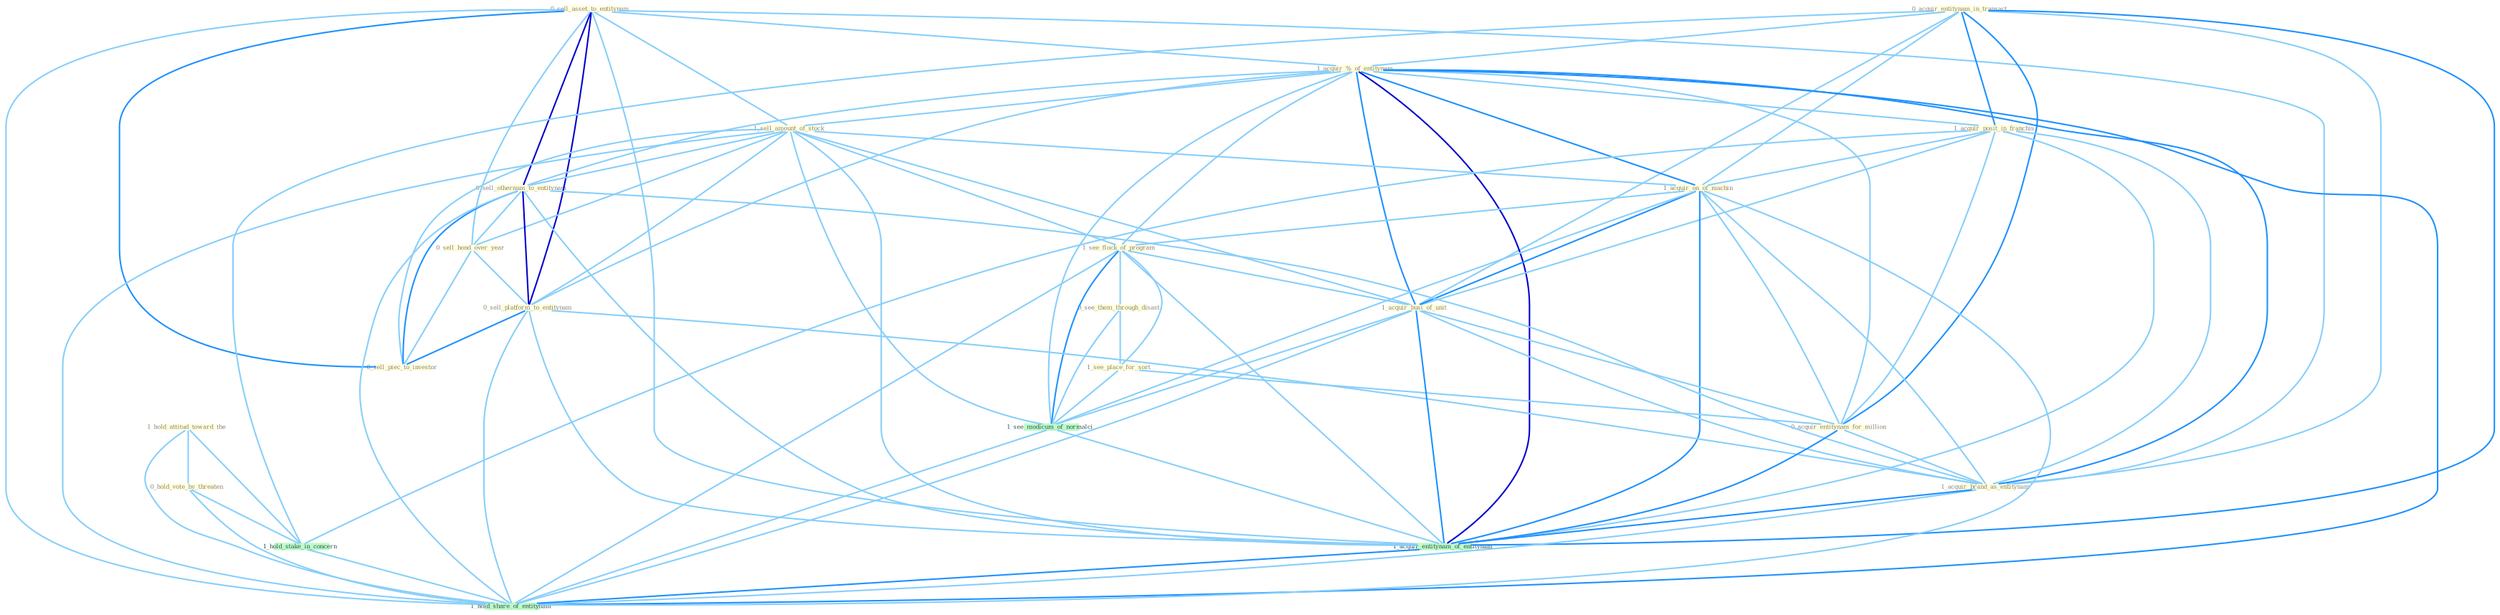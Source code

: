 Graph G{ 
    node
    [shape=polygon,style=filled,width=.5,height=.06,color="#BDFCC9",fixedsize=true,fontsize=4,
    fontcolor="#2f4f4f"];
    {node
    [color="#ffffe0", fontcolor="#8b7d6b"] "1_hold_attitud_toward_the " "0_sell_asset_to_entitynam " "0_acquir_entitynam_in_transact " "1_acquir_%_of_entitynam " "1_acquir_posit_in_franchis " "1_sell_amount_of_stock " "0_hold_vote_by_threaten " "1_acquir_on_of_machin " "0_sell_othernum_to_entitynam " "1_see_flock_of_program " "0_sell_bond_over_year " "0_see_them_through_disast " "0_sell_platform_to_entitynam " "1_see_place_for_sort " "1_acquir_busi_of_unit " "0_acquir_entitynam_for_million " "1_acquir_brand_as_entitynam " "0_sell_piec_to_investor "}
{node [color="#fff0f5", fontcolor="#b22222"]}
edge [color="#B0E2FF"];

	"1_hold_attitud_toward_the " -- "0_hold_vote_by_threaten " [w="1", color="#87cefa" ];
	"1_hold_attitud_toward_the " -- "1_hold_stake_in_concern " [w="1", color="#87cefa" ];
	"1_hold_attitud_toward_the " -- "1_hold_share_of_entitynam " [w="1", color="#87cefa" ];
	"0_sell_asset_to_entitynam " -- "1_acquir_%_of_entitynam " [w="1", color="#87cefa" ];
	"0_sell_asset_to_entitynam " -- "1_sell_amount_of_stock " [w="1", color="#87cefa" ];
	"0_sell_asset_to_entitynam " -- "0_sell_othernum_to_entitynam " [w="3", color="#0000cd" , len=0.6];
	"0_sell_asset_to_entitynam " -- "0_sell_bond_over_year " [w="1", color="#87cefa" ];
	"0_sell_asset_to_entitynam " -- "0_sell_platform_to_entitynam " [w="3", color="#0000cd" , len=0.6];
	"0_sell_asset_to_entitynam " -- "1_acquir_brand_as_entitynam " [w="1", color="#87cefa" ];
	"0_sell_asset_to_entitynam " -- "0_sell_piec_to_investor " [w="2", color="#1e90ff" , len=0.8];
	"0_sell_asset_to_entitynam " -- "1_acquir_entitynam_of_entitynam " [w="1", color="#87cefa" ];
	"0_sell_asset_to_entitynam " -- "1_hold_share_of_entitynam " [w="1", color="#87cefa" ];
	"0_acquir_entitynam_in_transact " -- "1_acquir_%_of_entitynam " [w="1", color="#87cefa" ];
	"0_acquir_entitynam_in_transact " -- "1_acquir_posit_in_franchis " [w="2", color="#1e90ff" , len=0.8];
	"0_acquir_entitynam_in_transact " -- "1_acquir_on_of_machin " [w="1", color="#87cefa" ];
	"0_acquir_entitynam_in_transact " -- "1_acquir_busi_of_unit " [w="1", color="#87cefa" ];
	"0_acquir_entitynam_in_transact " -- "0_acquir_entitynam_for_million " [w="2", color="#1e90ff" , len=0.8];
	"0_acquir_entitynam_in_transact " -- "1_acquir_brand_as_entitynam " [w="1", color="#87cefa" ];
	"0_acquir_entitynam_in_transact " -- "1_hold_stake_in_concern " [w="1", color="#87cefa" ];
	"0_acquir_entitynam_in_transact " -- "1_acquir_entitynam_of_entitynam " [w="2", color="#1e90ff" , len=0.8];
	"1_acquir_%_of_entitynam " -- "1_acquir_posit_in_franchis " [w="1", color="#87cefa" ];
	"1_acquir_%_of_entitynam " -- "1_sell_amount_of_stock " [w="1", color="#87cefa" ];
	"1_acquir_%_of_entitynam " -- "1_acquir_on_of_machin " [w="2", color="#1e90ff" , len=0.8];
	"1_acquir_%_of_entitynam " -- "0_sell_othernum_to_entitynam " [w="1", color="#87cefa" ];
	"1_acquir_%_of_entitynam " -- "1_see_flock_of_program " [w="1", color="#87cefa" ];
	"1_acquir_%_of_entitynam " -- "0_sell_platform_to_entitynam " [w="1", color="#87cefa" ];
	"1_acquir_%_of_entitynam " -- "1_acquir_busi_of_unit " [w="2", color="#1e90ff" , len=0.8];
	"1_acquir_%_of_entitynam " -- "0_acquir_entitynam_for_million " [w="1", color="#87cefa" ];
	"1_acquir_%_of_entitynam " -- "1_acquir_brand_as_entitynam " [w="2", color="#1e90ff" , len=0.8];
	"1_acquir_%_of_entitynam " -- "1_see_modicum_of_normalci " [w="1", color="#87cefa" ];
	"1_acquir_%_of_entitynam " -- "1_acquir_entitynam_of_entitynam " [w="3", color="#0000cd" , len=0.6];
	"1_acquir_%_of_entitynam " -- "1_hold_share_of_entitynam " [w="2", color="#1e90ff" , len=0.8];
	"1_acquir_posit_in_franchis " -- "1_acquir_on_of_machin " [w="1", color="#87cefa" ];
	"1_acquir_posit_in_franchis " -- "1_acquir_busi_of_unit " [w="1", color="#87cefa" ];
	"1_acquir_posit_in_franchis " -- "0_acquir_entitynam_for_million " [w="1", color="#87cefa" ];
	"1_acquir_posit_in_franchis " -- "1_acquir_brand_as_entitynam " [w="1", color="#87cefa" ];
	"1_acquir_posit_in_franchis " -- "1_hold_stake_in_concern " [w="1", color="#87cefa" ];
	"1_acquir_posit_in_franchis " -- "1_acquir_entitynam_of_entitynam " [w="1", color="#87cefa" ];
	"1_sell_amount_of_stock " -- "1_acquir_on_of_machin " [w="1", color="#87cefa" ];
	"1_sell_amount_of_stock " -- "0_sell_othernum_to_entitynam " [w="1", color="#87cefa" ];
	"1_sell_amount_of_stock " -- "1_see_flock_of_program " [w="1", color="#87cefa" ];
	"1_sell_amount_of_stock " -- "0_sell_bond_over_year " [w="1", color="#87cefa" ];
	"1_sell_amount_of_stock " -- "0_sell_platform_to_entitynam " [w="1", color="#87cefa" ];
	"1_sell_amount_of_stock " -- "1_acquir_busi_of_unit " [w="1", color="#87cefa" ];
	"1_sell_amount_of_stock " -- "0_sell_piec_to_investor " [w="1", color="#87cefa" ];
	"1_sell_amount_of_stock " -- "1_see_modicum_of_normalci " [w="1", color="#87cefa" ];
	"1_sell_amount_of_stock " -- "1_acquir_entitynam_of_entitynam " [w="1", color="#87cefa" ];
	"1_sell_amount_of_stock " -- "1_hold_share_of_entitynam " [w="1", color="#87cefa" ];
	"0_hold_vote_by_threaten " -- "1_hold_stake_in_concern " [w="1", color="#87cefa" ];
	"0_hold_vote_by_threaten " -- "1_hold_share_of_entitynam " [w="1", color="#87cefa" ];
	"1_acquir_on_of_machin " -- "1_see_flock_of_program " [w="1", color="#87cefa" ];
	"1_acquir_on_of_machin " -- "1_acquir_busi_of_unit " [w="2", color="#1e90ff" , len=0.8];
	"1_acquir_on_of_machin " -- "0_acquir_entitynam_for_million " [w="1", color="#87cefa" ];
	"1_acquir_on_of_machin " -- "1_acquir_brand_as_entitynam " [w="1", color="#87cefa" ];
	"1_acquir_on_of_machin " -- "1_see_modicum_of_normalci " [w="1", color="#87cefa" ];
	"1_acquir_on_of_machin " -- "1_acquir_entitynam_of_entitynam " [w="2", color="#1e90ff" , len=0.8];
	"1_acquir_on_of_machin " -- "1_hold_share_of_entitynam " [w="1", color="#87cefa" ];
	"0_sell_othernum_to_entitynam " -- "0_sell_bond_over_year " [w="1", color="#87cefa" ];
	"0_sell_othernum_to_entitynam " -- "0_sell_platform_to_entitynam " [w="3", color="#0000cd" , len=0.6];
	"0_sell_othernum_to_entitynam " -- "1_acquir_brand_as_entitynam " [w="1", color="#87cefa" ];
	"0_sell_othernum_to_entitynam " -- "0_sell_piec_to_investor " [w="2", color="#1e90ff" , len=0.8];
	"0_sell_othernum_to_entitynam " -- "1_acquir_entitynam_of_entitynam " [w="1", color="#87cefa" ];
	"0_sell_othernum_to_entitynam " -- "1_hold_share_of_entitynam " [w="1", color="#87cefa" ];
	"1_see_flock_of_program " -- "0_see_them_through_disast " [w="1", color="#87cefa" ];
	"1_see_flock_of_program " -- "1_see_place_for_sort " [w="1", color="#87cefa" ];
	"1_see_flock_of_program " -- "1_acquir_busi_of_unit " [w="1", color="#87cefa" ];
	"1_see_flock_of_program " -- "1_see_modicum_of_normalci " [w="2", color="#1e90ff" , len=0.8];
	"1_see_flock_of_program " -- "1_acquir_entitynam_of_entitynam " [w="1", color="#87cefa" ];
	"1_see_flock_of_program " -- "1_hold_share_of_entitynam " [w="1", color="#87cefa" ];
	"0_sell_bond_over_year " -- "0_sell_platform_to_entitynam " [w="1", color="#87cefa" ];
	"0_sell_bond_over_year " -- "0_sell_piec_to_investor " [w="1", color="#87cefa" ];
	"0_see_them_through_disast " -- "1_see_place_for_sort " [w="1", color="#87cefa" ];
	"0_see_them_through_disast " -- "1_see_modicum_of_normalci " [w="1", color="#87cefa" ];
	"0_sell_platform_to_entitynam " -- "1_acquir_brand_as_entitynam " [w="1", color="#87cefa" ];
	"0_sell_platform_to_entitynam " -- "0_sell_piec_to_investor " [w="2", color="#1e90ff" , len=0.8];
	"0_sell_platform_to_entitynam " -- "1_acquir_entitynam_of_entitynam " [w="1", color="#87cefa" ];
	"0_sell_platform_to_entitynam " -- "1_hold_share_of_entitynam " [w="1", color="#87cefa" ];
	"1_see_place_for_sort " -- "0_acquir_entitynam_for_million " [w="1", color="#87cefa" ];
	"1_see_place_for_sort " -- "1_see_modicum_of_normalci " [w="1", color="#87cefa" ];
	"1_acquir_busi_of_unit " -- "0_acquir_entitynam_for_million " [w="1", color="#87cefa" ];
	"1_acquir_busi_of_unit " -- "1_acquir_brand_as_entitynam " [w="1", color="#87cefa" ];
	"1_acquir_busi_of_unit " -- "1_see_modicum_of_normalci " [w="1", color="#87cefa" ];
	"1_acquir_busi_of_unit " -- "1_acquir_entitynam_of_entitynam " [w="2", color="#1e90ff" , len=0.8];
	"1_acquir_busi_of_unit " -- "1_hold_share_of_entitynam " [w="1", color="#87cefa" ];
	"0_acquir_entitynam_for_million " -- "1_acquir_brand_as_entitynam " [w="1", color="#87cefa" ];
	"0_acquir_entitynam_for_million " -- "1_acquir_entitynam_of_entitynam " [w="2", color="#1e90ff" , len=0.8];
	"1_acquir_brand_as_entitynam " -- "1_acquir_entitynam_of_entitynam " [w="2", color="#1e90ff" , len=0.8];
	"1_acquir_brand_as_entitynam " -- "1_hold_share_of_entitynam " [w="1", color="#87cefa" ];
	"1_hold_stake_in_concern " -- "1_hold_share_of_entitynam " [w="1", color="#87cefa" ];
	"1_see_modicum_of_normalci " -- "1_acquir_entitynam_of_entitynam " [w="1", color="#87cefa" ];
	"1_see_modicum_of_normalci " -- "1_hold_share_of_entitynam " [w="1", color="#87cefa" ];
	"1_acquir_entitynam_of_entitynam " -- "1_hold_share_of_entitynam " [w="2", color="#1e90ff" , len=0.8];
}